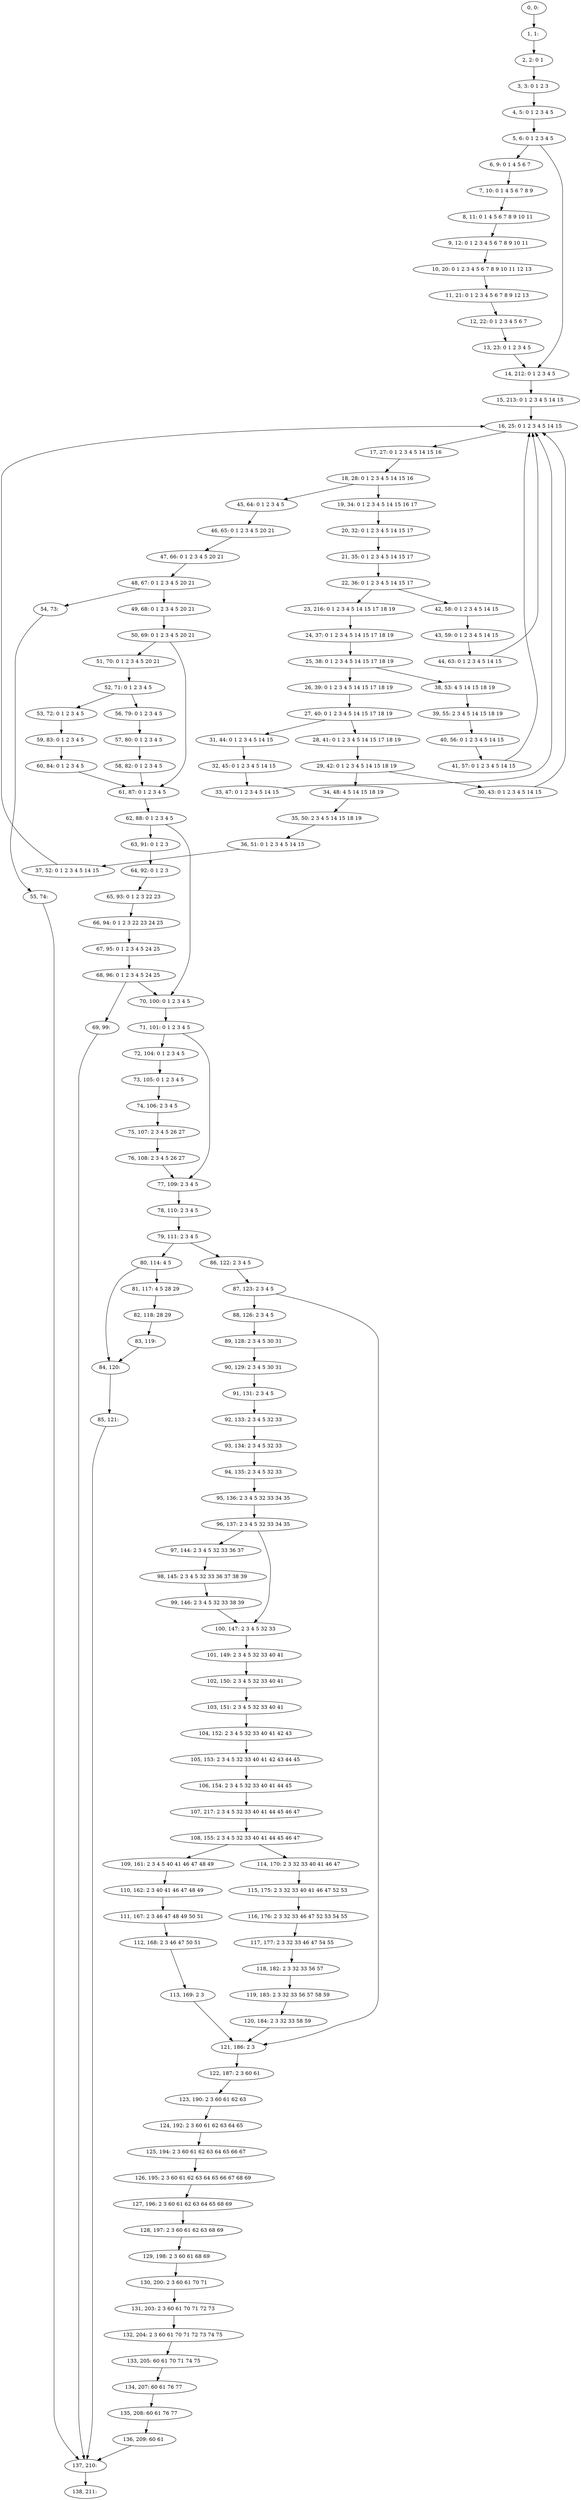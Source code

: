 digraph G {
0[label="0, 0: "];
1[label="1, 1: "];
2[label="2, 2: 0 1 "];
3[label="3, 3: 0 1 2 3 "];
4[label="4, 5: 0 1 2 3 4 5 "];
5[label="5, 6: 0 1 2 3 4 5 "];
6[label="6, 9: 0 1 4 5 6 7 "];
7[label="7, 10: 0 1 4 5 6 7 8 9 "];
8[label="8, 11: 0 1 4 5 6 7 8 9 10 11 "];
9[label="9, 12: 0 1 2 3 4 5 6 7 8 9 10 11 "];
10[label="10, 20: 0 1 2 3 4 5 6 7 8 9 10 11 12 13 "];
11[label="11, 21: 0 1 2 3 4 5 6 7 8 9 12 13 "];
12[label="12, 22: 0 1 2 3 4 5 6 7 "];
13[label="13, 23: 0 1 2 3 4 5 "];
14[label="14, 212: 0 1 2 3 4 5 "];
15[label="15, 213: 0 1 2 3 4 5 14 15 "];
16[label="16, 25: 0 1 2 3 4 5 14 15 "];
17[label="17, 27: 0 1 2 3 4 5 14 15 16 "];
18[label="18, 28: 0 1 2 3 4 5 14 15 16 "];
19[label="19, 34: 0 1 2 3 4 5 14 15 16 17 "];
20[label="20, 32: 0 1 2 3 4 5 14 15 17 "];
21[label="21, 35: 0 1 2 3 4 5 14 15 17 "];
22[label="22, 36: 0 1 2 3 4 5 14 15 17 "];
23[label="23, 216: 0 1 2 3 4 5 14 15 17 18 19 "];
24[label="24, 37: 0 1 2 3 4 5 14 15 17 18 19 "];
25[label="25, 38: 0 1 2 3 4 5 14 15 17 18 19 "];
26[label="26, 39: 0 1 2 3 4 5 14 15 17 18 19 "];
27[label="27, 40: 0 1 2 3 4 5 14 15 17 18 19 "];
28[label="28, 41: 0 1 2 3 4 5 14 15 17 18 19 "];
29[label="29, 42: 0 1 2 3 4 5 14 15 18 19 "];
30[label="30, 43: 0 1 2 3 4 5 14 15 "];
31[label="31, 44: 0 1 2 3 4 5 14 15 "];
32[label="32, 45: 0 1 2 3 4 5 14 15 "];
33[label="33, 47: 0 1 2 3 4 5 14 15 "];
34[label="34, 48: 4 5 14 15 18 19 "];
35[label="35, 50: 2 3 4 5 14 15 18 19 "];
36[label="36, 51: 0 1 2 3 4 5 14 15 "];
37[label="37, 52: 0 1 2 3 4 5 14 15 "];
38[label="38, 53: 4 5 14 15 18 19 "];
39[label="39, 55: 2 3 4 5 14 15 18 19 "];
40[label="40, 56: 0 1 2 3 4 5 14 15 "];
41[label="41, 57: 0 1 2 3 4 5 14 15 "];
42[label="42, 58: 0 1 2 3 4 5 14 15 "];
43[label="43, 59: 0 1 2 3 4 5 14 15 "];
44[label="44, 63: 0 1 2 3 4 5 14 15 "];
45[label="45, 64: 0 1 2 3 4 5 "];
46[label="46, 65: 0 1 2 3 4 5 20 21 "];
47[label="47, 66: 0 1 2 3 4 5 20 21 "];
48[label="48, 67: 0 1 2 3 4 5 20 21 "];
49[label="49, 68: 0 1 2 3 4 5 20 21 "];
50[label="50, 69: 0 1 2 3 4 5 20 21 "];
51[label="51, 70: 0 1 2 3 4 5 20 21 "];
52[label="52, 71: 0 1 2 3 4 5 "];
53[label="53, 72: 0 1 2 3 4 5 "];
54[label="54, 73: "];
55[label="55, 74: "];
56[label="56, 79: 0 1 2 3 4 5 "];
57[label="57, 80: 0 1 2 3 4 5 "];
58[label="58, 82: 0 1 2 3 4 5 "];
59[label="59, 83: 0 1 2 3 4 5 "];
60[label="60, 84: 0 1 2 3 4 5 "];
61[label="61, 87: 0 1 2 3 4 5 "];
62[label="62, 88: 0 1 2 3 4 5 "];
63[label="63, 91: 0 1 2 3 "];
64[label="64, 92: 0 1 2 3 "];
65[label="65, 93: 0 1 2 3 22 23 "];
66[label="66, 94: 0 1 2 3 22 23 24 25 "];
67[label="67, 95: 0 1 2 3 4 5 24 25 "];
68[label="68, 96: 0 1 2 3 4 5 24 25 "];
69[label="69, 99: "];
70[label="70, 100: 0 1 2 3 4 5 "];
71[label="71, 101: 0 1 2 3 4 5 "];
72[label="72, 104: 0 1 2 3 4 5 "];
73[label="73, 105: 0 1 2 3 4 5 "];
74[label="74, 106: 2 3 4 5 "];
75[label="75, 107: 2 3 4 5 26 27 "];
76[label="76, 108: 2 3 4 5 26 27 "];
77[label="77, 109: 2 3 4 5 "];
78[label="78, 110: 2 3 4 5 "];
79[label="79, 111: 2 3 4 5 "];
80[label="80, 114: 4 5 "];
81[label="81, 117: 4 5 28 29 "];
82[label="82, 118: 28 29 "];
83[label="83, 119: "];
84[label="84, 120: "];
85[label="85, 121: "];
86[label="86, 122: 2 3 4 5 "];
87[label="87, 123: 2 3 4 5 "];
88[label="88, 126: 2 3 4 5 "];
89[label="89, 128: 2 3 4 5 30 31 "];
90[label="90, 129: 2 3 4 5 30 31 "];
91[label="91, 131: 2 3 4 5 "];
92[label="92, 133: 2 3 4 5 32 33 "];
93[label="93, 134: 2 3 4 5 32 33 "];
94[label="94, 135: 2 3 4 5 32 33 "];
95[label="95, 136: 2 3 4 5 32 33 34 35 "];
96[label="96, 137: 2 3 4 5 32 33 34 35 "];
97[label="97, 144: 2 3 4 5 32 33 36 37 "];
98[label="98, 145: 2 3 4 5 32 33 36 37 38 39 "];
99[label="99, 146: 2 3 4 5 32 33 38 39 "];
100[label="100, 147: 2 3 4 5 32 33 "];
101[label="101, 149: 2 3 4 5 32 33 40 41 "];
102[label="102, 150: 2 3 4 5 32 33 40 41 "];
103[label="103, 151: 2 3 4 5 32 33 40 41 "];
104[label="104, 152: 2 3 4 5 32 33 40 41 42 43 "];
105[label="105, 153: 2 3 4 5 32 33 40 41 42 43 44 45 "];
106[label="106, 154: 2 3 4 5 32 33 40 41 44 45 "];
107[label="107, 217: 2 3 4 5 32 33 40 41 44 45 46 47 "];
108[label="108, 155: 2 3 4 5 32 33 40 41 44 45 46 47 "];
109[label="109, 161: 2 3 4 5 40 41 46 47 48 49 "];
110[label="110, 162: 2 3 40 41 46 47 48 49 "];
111[label="111, 167: 2 3 46 47 48 49 50 51 "];
112[label="112, 168: 2 3 46 47 50 51 "];
113[label="113, 169: 2 3 "];
114[label="114, 170: 2 3 32 33 40 41 46 47 "];
115[label="115, 175: 2 3 32 33 40 41 46 47 52 53 "];
116[label="116, 176: 2 3 32 33 46 47 52 53 54 55 "];
117[label="117, 177: 2 3 32 33 46 47 54 55 "];
118[label="118, 182: 2 3 32 33 56 57 "];
119[label="119, 183: 2 3 32 33 56 57 58 59 "];
120[label="120, 184: 2 3 32 33 58 59 "];
121[label="121, 186: 2 3 "];
122[label="122, 187: 2 3 60 61 "];
123[label="123, 190: 2 3 60 61 62 63 "];
124[label="124, 192: 2 3 60 61 62 63 64 65 "];
125[label="125, 194: 2 3 60 61 62 63 64 65 66 67 "];
126[label="126, 195: 2 3 60 61 62 63 64 65 66 67 68 69 "];
127[label="127, 196: 2 3 60 61 62 63 64 65 68 69 "];
128[label="128, 197: 2 3 60 61 62 63 68 69 "];
129[label="129, 198: 2 3 60 61 68 69 "];
130[label="130, 200: 2 3 60 61 70 71 "];
131[label="131, 203: 2 3 60 61 70 71 72 73 "];
132[label="132, 204: 2 3 60 61 70 71 72 73 74 75 "];
133[label="133, 205: 60 61 70 71 74 75 "];
134[label="134, 207: 60 61 76 77 "];
135[label="135, 208: 60 61 76 77 "];
136[label="136, 209: 60 61 "];
137[label="137, 210: "];
138[label="138, 211: "];
0->1 ;
1->2 ;
2->3 ;
3->4 ;
4->5 ;
5->6 ;
5->14 ;
6->7 ;
7->8 ;
8->9 ;
9->10 ;
10->11 ;
11->12 ;
12->13 ;
13->14 ;
14->15 ;
15->16 ;
16->17 ;
17->18 ;
18->19 ;
18->45 ;
19->20 ;
20->21 ;
21->22 ;
22->23 ;
22->42 ;
23->24 ;
24->25 ;
25->26 ;
25->38 ;
26->27 ;
27->28 ;
27->31 ;
28->29 ;
29->30 ;
29->34 ;
30->16 ;
31->32 ;
32->33 ;
33->16 ;
34->35 ;
35->36 ;
36->37 ;
37->16 ;
38->39 ;
39->40 ;
40->41 ;
41->16 ;
42->43 ;
43->44 ;
44->16 ;
45->46 ;
46->47 ;
47->48 ;
48->49 ;
48->54 ;
49->50 ;
50->51 ;
50->61 ;
51->52 ;
52->53 ;
52->56 ;
53->59 ;
54->55 ;
55->137 ;
56->57 ;
57->58 ;
58->61 ;
59->60 ;
60->61 ;
61->62 ;
62->63 ;
62->70 ;
63->64 ;
64->65 ;
65->66 ;
66->67 ;
67->68 ;
68->69 ;
68->70 ;
69->137 ;
70->71 ;
71->72 ;
71->77 ;
72->73 ;
73->74 ;
74->75 ;
75->76 ;
76->77 ;
77->78 ;
78->79 ;
79->80 ;
79->86 ;
80->81 ;
80->84 ;
81->82 ;
82->83 ;
83->84 ;
84->85 ;
85->137 ;
86->87 ;
87->88 ;
87->121 ;
88->89 ;
89->90 ;
90->91 ;
91->92 ;
92->93 ;
93->94 ;
94->95 ;
95->96 ;
96->97 ;
96->100 ;
97->98 ;
98->99 ;
99->100 ;
100->101 ;
101->102 ;
102->103 ;
103->104 ;
104->105 ;
105->106 ;
106->107 ;
107->108 ;
108->109 ;
108->114 ;
109->110 ;
110->111 ;
111->112 ;
112->113 ;
113->121 ;
114->115 ;
115->116 ;
116->117 ;
117->118 ;
118->119 ;
119->120 ;
120->121 ;
121->122 ;
122->123 ;
123->124 ;
124->125 ;
125->126 ;
126->127 ;
127->128 ;
128->129 ;
129->130 ;
130->131 ;
131->132 ;
132->133 ;
133->134 ;
134->135 ;
135->136 ;
136->137 ;
137->138 ;
}
